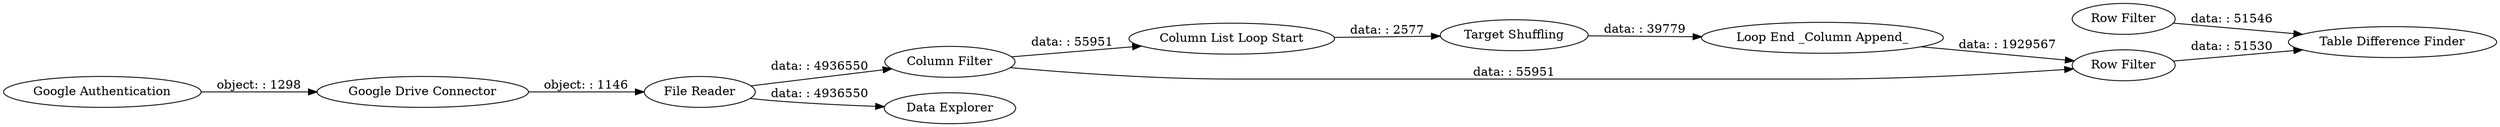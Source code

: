digraph {
	"-2937582538683472448_3" [label="Column List Loop Start"]
	"-2937582538683472448_5" [label="Loop End _Column Append_"]
	"-2937582538683472448_4" [label="Target Shuffling"]
	"-6418859679967224335_1" [label="File Reader"]
	"-7119591298706249970_7" [label="Row Filter"]
	"-6418859679967224335_13" [label="Google Drive Connector"]
	"-6418859679967224335_15" [label="Google Authentication"]
	"-7119591298706249970_8" [label="Row Filter"]
	"-4425830903296522016_2" [label="Column Filter"]
	"-7119591298706249970_9" [label="Table Difference Finder"]
	"-4425830903296522016_10" [label="Data Explorer"]
	"-2937582538683472448_3" -> "-2937582538683472448_4" [label="data: : 2577"]
	"-6418859679967224335_13" -> "-6418859679967224335_1" [label="object: : 1146"]
	"-6418859679967224335_15" -> "-6418859679967224335_13" [label="object: : 1298"]
	"-7119591298706249970_8" -> "-7119591298706249970_9" [label="data: : 51530"]
	"-7119591298706249970_7" -> "-7119591298706249970_9" [label="data: : 51546"]
	"-6418859679967224335_1" -> "-4425830903296522016_10" [label="data: : 4936550"]
	"-4425830903296522016_2" -> "-7119591298706249970_8" [label="data: : 55951"]
	"-6418859679967224335_1" -> "-4425830903296522016_2" [label="data: : 4936550"]
	"-4425830903296522016_2" -> "-2937582538683472448_3" [label="data: : 55951"]
	"-2937582538683472448_4" -> "-2937582538683472448_5" [label="data: : 39779"]
	"-2937582538683472448_5" -> "-7119591298706249970_8" [label="data: : 1929567"]
	rankdir=LR
}
